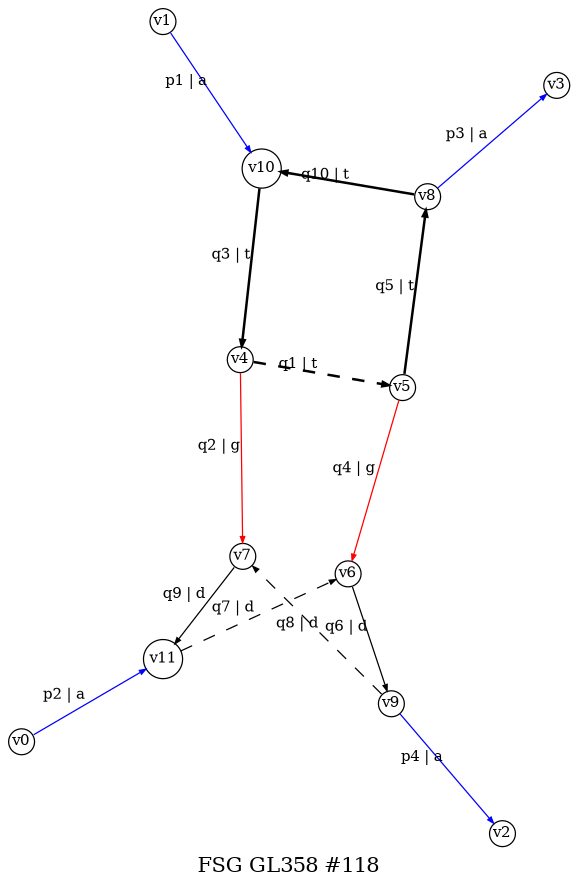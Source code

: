 digraph dot_118_0_GL358 {
label="FSG GL358 #118";
noverlap="scale"; layout="neato";
graph [ fontsize=10,ratio=1.5 ];
node [ fontsize=7,shape=circle,margin=0,height=0.01,penwidth=0.6 ];
edge [ fontsize=7,arrowsize=0.3,penwidth=0.6 ];
"v1" -> "v10" [label="p1 | a",color="blue",penwidth="0.6",style="solid"];
"v0" -> "v11" [label="p2 | a",color="blue",penwidth="0.6",style="solid"];
"v8" -> "v3" [label="p3 | a",color="blue",penwidth="0.6",style="solid"];
"v9" -> "v2" [label="p4 | a",color="blue",penwidth="0.6",style="solid"];
"v4" -> "v5" [label="q1 | t",color="black",penwidth="1.2",style="dashed"];
"v4" -> "v7" [label="q2 | g",color="red",penwidth="0.6",style="solid"];
"v10" -> "v4" [label="q3 | t",color="black",penwidth="1.2",style="solid"];
"v5" -> "v6" [label="q4 | g",color="red",penwidth="0.6",style="solid"];
"v5" -> "v8" [label="q5 | t",color="black",penwidth="1.2",style="solid"];
"v6" -> "v9" [label="q6 | d",color="black",penwidth="0.6",style="solid"];
"v11" -> "v6" [label="q7 | d",color="black",penwidth="0.6",style="dashed"];
"v9" -> "v7" [label="q8 | d",color="black",penwidth="0.6",style="dashed"];
"v7" -> "v11" [label="q9 | d",color="black",penwidth="0.6",style="solid"];
"v8" -> "v10" [label="q10 | t",color="black",penwidth="1.2",style="solid"];
}